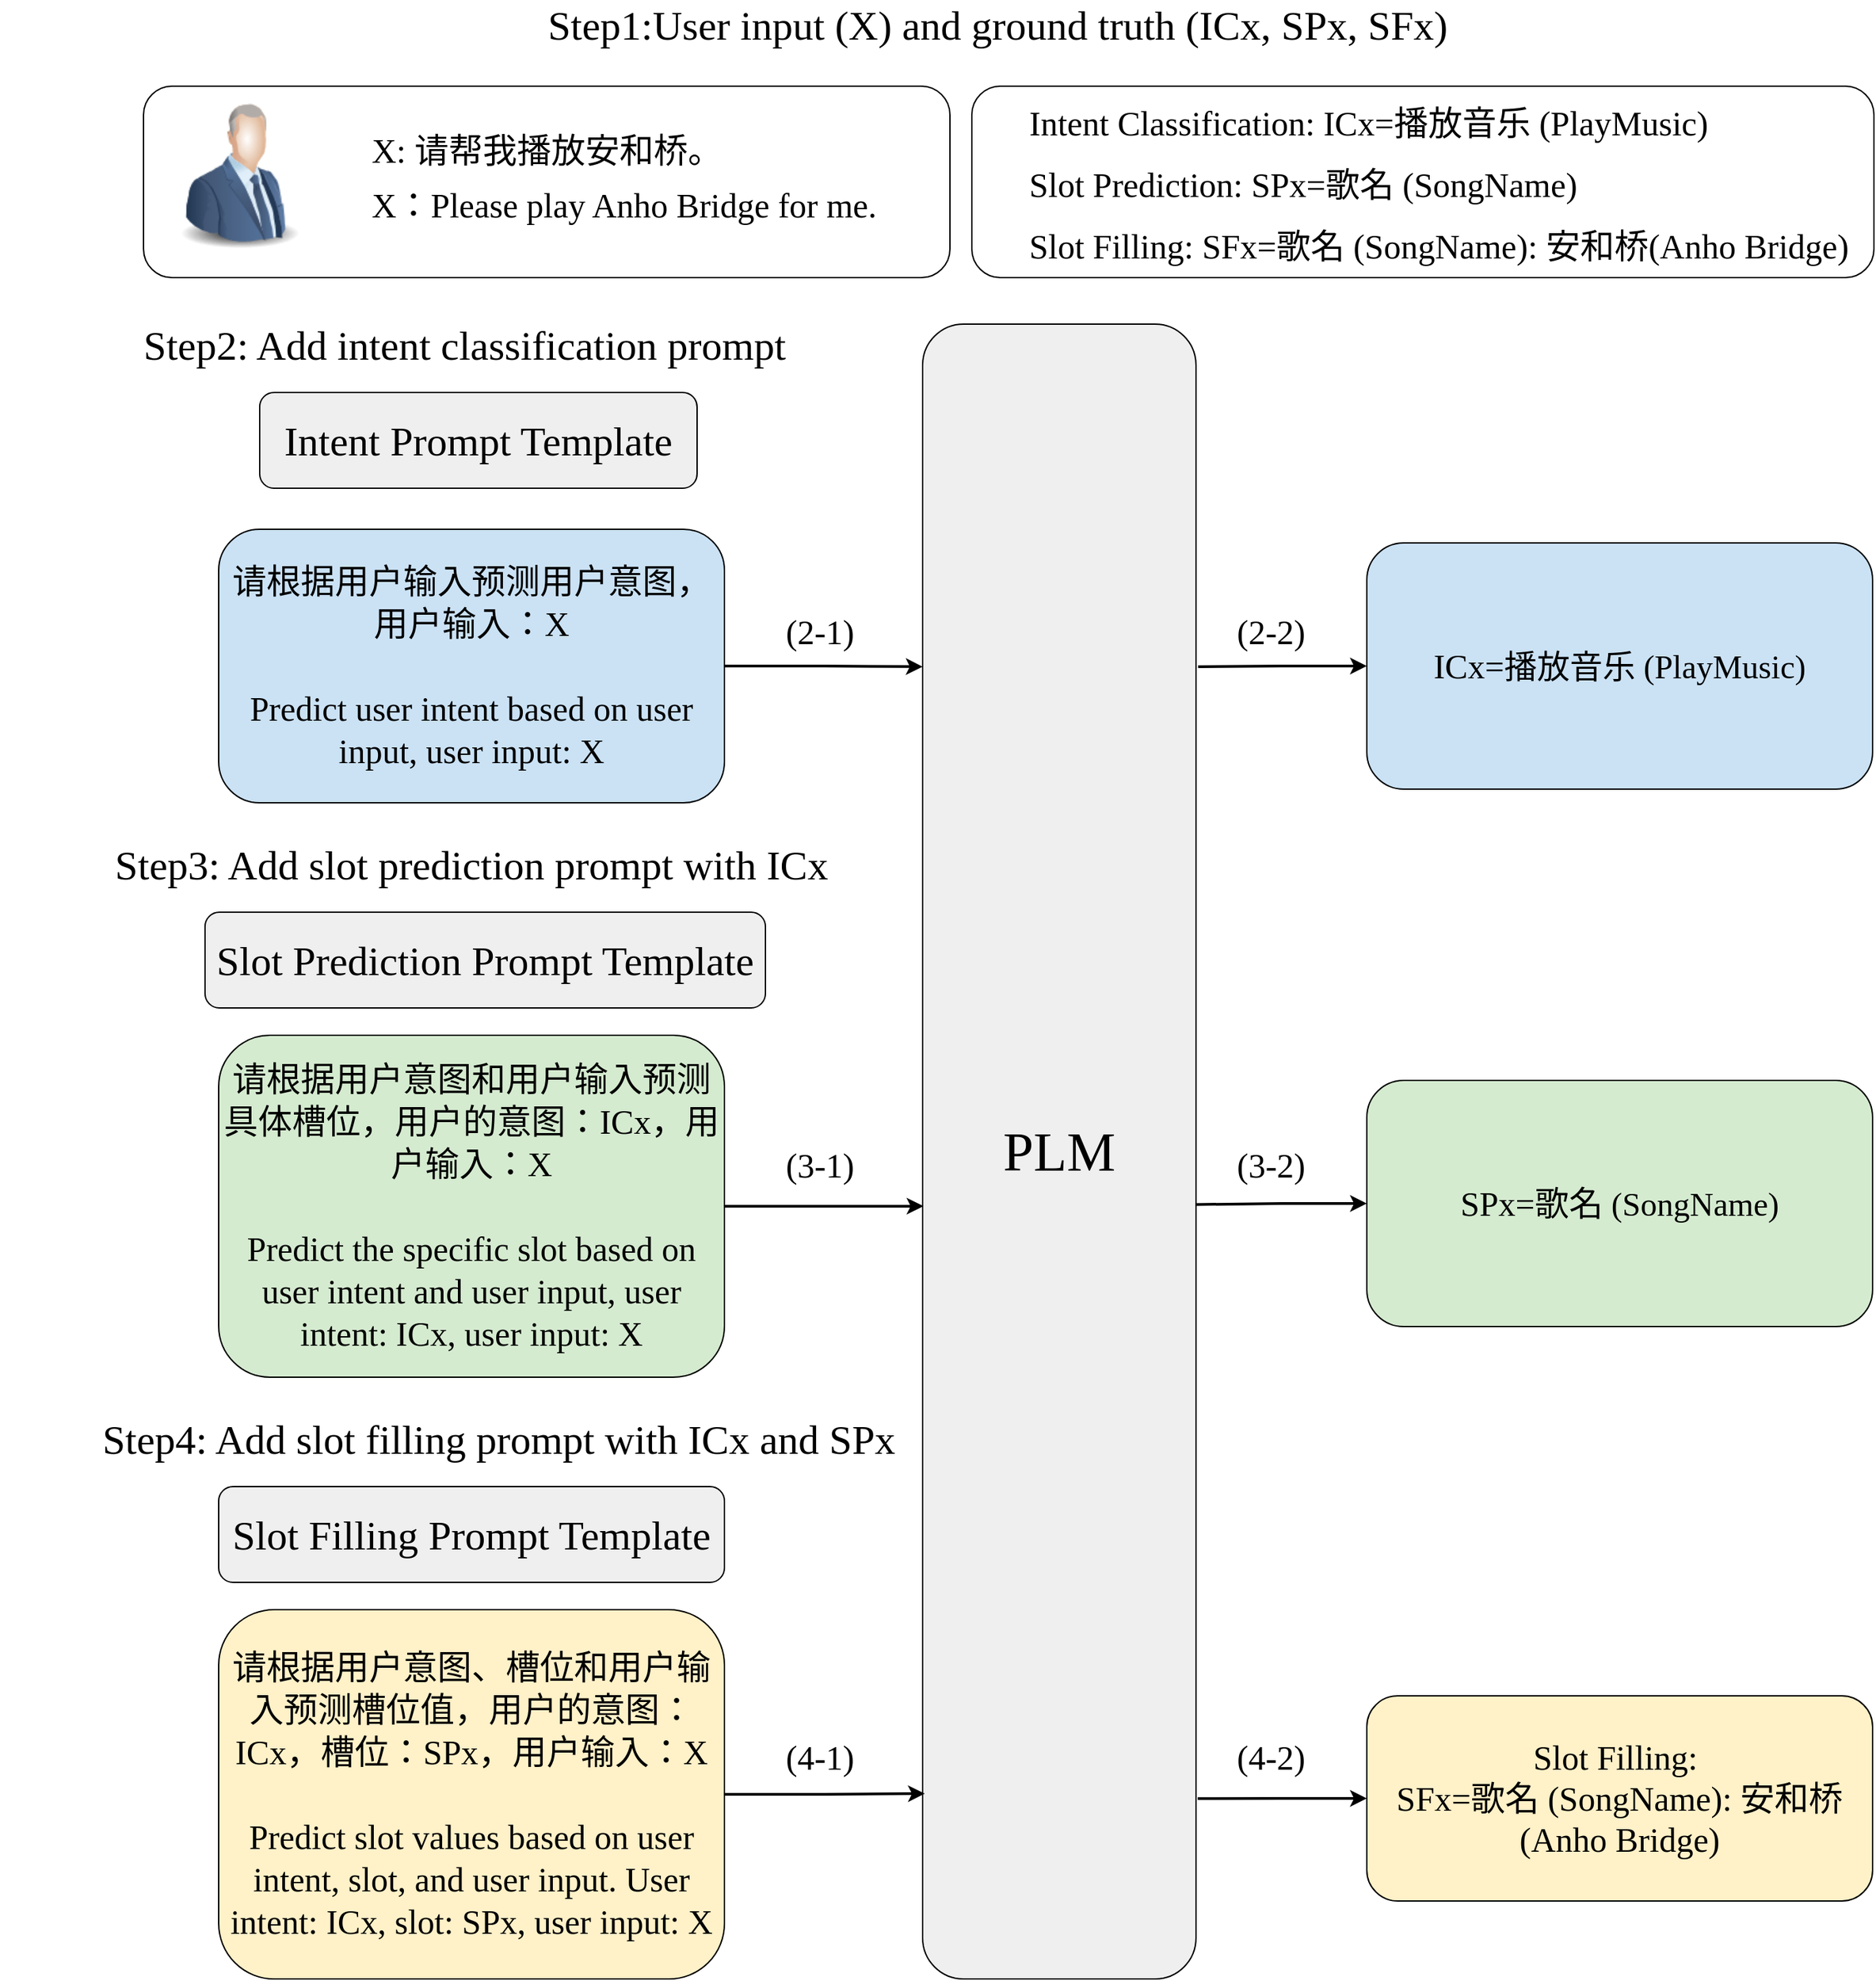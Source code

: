<mxfile version="26.0.4">
  <diagram name="第 1 页" id="zAd_wPdVps35s6MXC-Z_">
    <mxGraphModel dx="1793" dy="951" grid="1" gridSize="10" guides="1" tooltips="1" connect="1" arrows="1" fold="1" page="1" pageScale="1" pageWidth="827" pageHeight="1169" math="0" shadow="0">
      <root>
        <mxCell id="0" />
        <mxCell id="1" parent="0" />
        <mxCell id="LawNj0czzO5UbxQvlDM8-6" value="&lt;span style=&quot;font-size: 25px; text-align: left;&quot;&gt;&lt;font face=&quot;Times New Roman&quot;&gt;请根据用户输入预测用户意图，用户输入：X&lt;/font&gt;&lt;/span&gt;&lt;div&gt;&lt;span style=&quot;text-align: left;&quot;&gt;&lt;span style=&quot;font-size: 25px;&quot;&gt;&lt;font face=&quot;Times New Roman&quot;&gt;&lt;br&gt;&lt;/font&gt;&lt;/span&gt;&lt;/span&gt;&lt;/div&gt;&lt;div&gt;&lt;span style=&quot;text-align: left;&quot;&gt;&lt;span style=&quot;font-size: 25px;&quot;&gt;&lt;font face=&quot;Times New Roman&quot;&gt;Predict user intent based on user input, user input: X&lt;/font&gt;&lt;/span&gt;&lt;/span&gt;&lt;/div&gt;" style="rounded=1;whiteSpace=wrap;html=1;fillColor=light-dark(#cbe2f5, #ededed);" vertex="1" parent="1">
          <mxGeometry x="230" y="410" width="370" height="200" as="geometry" />
        </mxCell>
        <mxCell id="LawNj0czzO5UbxQvlDM8-1" value="&lt;font face=&quot;Times New Roman&quot; style=&quot;font-size: 30px;&quot;&gt;Step2: Add intent classification prompt&lt;/font&gt;" style="text;html=1;align=center;verticalAlign=middle;whiteSpace=wrap;rounded=0;" vertex="1" parent="1">
          <mxGeometry x="110" y="260" width="600" height="30" as="geometry" />
        </mxCell>
        <mxCell id="LawNj0czzO5UbxQvlDM8-3" value="&lt;font style=&quot;font-size: 30px;&quot; face=&quot;Times New Roman&quot;&gt;Intent Prompt Template&lt;/font&gt;" style="rounded=1;whiteSpace=wrap;html=1;fillColor=light-dark(#efefef, #ededed);" vertex="1" parent="1">
          <mxGeometry x="260" y="310" width="320" height="70" as="geometry" />
        </mxCell>
        <mxCell id="LawNj0czzO5UbxQvlDM8-4" value="&lt;font face=&quot;Times New Roman&quot; style=&quot;font-size: 30px;&quot;&gt;Slot Prediction Prompt Template&lt;/font&gt;" style="rounded=1;whiteSpace=wrap;html=1;fillColor=light-dark(#efefef, #ededed);" vertex="1" parent="1">
          <mxGeometry x="220" y="690" width="410" height="70" as="geometry" />
        </mxCell>
        <mxCell id="LawNj0czzO5UbxQvlDM8-5" value="&lt;font style=&quot;font-size: 30px;&quot; face=&quot;Times New Roman&quot;&gt;Slot Filling Prompt Template&lt;/font&gt;" style="rounded=1;whiteSpace=wrap;html=1;fillColor=light-dark(#efefef, #ededed);" vertex="1" parent="1">
          <mxGeometry x="230" y="1110" width="370" height="70" as="geometry" />
        </mxCell>
        <mxCell id="LawNj0czzO5UbxQvlDM8-10" value="&lt;font style=&quot;font-size: 40px;&quot; face=&quot;Times New Roman&quot;&gt;PLM&lt;/font&gt;" style="rounded=1;whiteSpace=wrap;html=1;fillColor=light-dark(#efefef, #ededed);" vertex="1" parent="1">
          <mxGeometry x="745" y="260" width="200" height="1210" as="geometry" />
        </mxCell>
        <mxCell id="LawNj0czzO5UbxQvlDM8-13" value="&lt;font face=&quot;Times New Roman&quot;&gt;&lt;span style=&quot;font-size: 25px; text-align: left;&quot;&gt;ICx=&lt;/span&gt;&lt;span style=&quot;font-size: 24px; text-align: left;&quot;&gt;播放音乐 (PlayMusic)&lt;/span&gt;&lt;/font&gt;" style="rounded=1;whiteSpace=wrap;html=1;fillColor=light-dark(#cbe2f5, #ededed);" vertex="1" parent="1">
          <mxGeometry x="1070" y="420" width="370" height="180" as="geometry" />
        </mxCell>
        <mxCell id="LawNj0czzO5UbxQvlDM8-15" value="&lt;span style=&quot;font-size: 25px; text-align: left;&quot;&gt;&lt;font face=&quot;Times New Roman&quot;&gt;请根据用户意图和用户输入预测具体槽位，用户的意图：ICx，用户输入：X&lt;/font&gt;&lt;/span&gt;&lt;div&gt;&lt;span style=&quot;text-align: left;&quot;&gt;&lt;span style=&quot;font-size: 25px;&quot;&gt;&lt;font face=&quot;Times New Roman&quot;&gt;&lt;br&gt;&lt;/font&gt;&lt;/span&gt;&lt;/span&gt;&lt;/div&gt;&lt;div&gt;&lt;span style=&quot;text-align: left;&quot;&gt;&lt;span style=&quot;font-size: 25px;&quot;&gt;&lt;font face=&quot;Times New Roman&quot;&gt;Predict the specific slot based on user intent and user input, user intent: ICx, user input: X&lt;/font&gt;&lt;/span&gt;&lt;/span&gt;&lt;/div&gt;" style="rounded=1;whiteSpace=wrap;html=1;fillColor=light-dark(#d5ebd0, #ededed);" vertex="1" parent="1">
          <mxGeometry x="230" y="780" width="370" height="250" as="geometry" />
        </mxCell>
        <mxCell id="LawNj0czzO5UbxQvlDM8-16" value="&lt;font face=&quot;Times New Roman&quot; style=&quot;font-size: 30px;&quot;&gt;Step3: Add slot prediction prompt with ICx&lt;/font&gt;" style="text;html=1;align=center;verticalAlign=middle;whiteSpace=wrap;rounded=0;" vertex="1" parent="1">
          <mxGeometry x="70" y="640" width="690" height="30" as="geometry" />
        </mxCell>
        <mxCell id="LawNj0czzO5UbxQvlDM8-18" value="&lt;font face=&quot;Times New Roman&quot; style=&quot;font-size: 30px;&quot;&gt;Step4: Add slot filling prompt with ICx and SPx&lt;/font&gt;" style="text;html=1;align=center;verticalAlign=middle;whiteSpace=wrap;rounded=0;" vertex="1" parent="1">
          <mxGeometry x="90" y="1060" width="690" height="30" as="geometry" />
        </mxCell>
        <mxCell id="LawNj0czzO5UbxQvlDM8-20" value="&lt;span style=&quot;font-size: 25px; text-align: left;&quot;&gt;&lt;font face=&quot;Times New Roman&quot;&gt;请根据用户意图、槽位和用户输入预测槽位值，用户的意图：ICx，槽位：SPx，用户输入：X&lt;/font&gt;&lt;/span&gt;&lt;div&gt;&lt;span style=&quot;text-align: left;&quot;&gt;&lt;span style=&quot;font-size: 25px;&quot;&gt;&lt;font face=&quot;Times New Roman&quot;&gt;&lt;br&gt;&lt;/font&gt;&lt;/span&gt;&lt;/span&gt;&lt;/div&gt;&lt;div&gt;&lt;span style=&quot;text-align: left;&quot;&gt;&lt;span style=&quot;font-size: 25px;&quot;&gt;&lt;font face=&quot;Times New Roman&quot;&gt;Predict slot values based on user intent, slot, and user input. User intent: ICx, slot: SPx, user input: X&lt;/font&gt;&lt;/span&gt;&lt;/span&gt;&lt;/div&gt;" style="rounded=1;whiteSpace=wrap;html=1;fillColor=light-dark(#fff1c8, #ededed);" vertex="1" parent="1">
          <mxGeometry x="230" y="1200" width="370" height="270" as="geometry" />
        </mxCell>
        <mxCell id="LawNj0czzO5UbxQvlDM8-21" value="&lt;font face=&quot;Times New Roman&quot;&gt;&lt;span style=&quot;font-size: 25px; text-align: left;&quot;&gt;SPx=歌名&lt;/span&gt;&lt;span style=&quot;font-size: 24px; text-align: left;&quot;&gt;&amp;nbsp;(SongName)&lt;/span&gt;&lt;/font&gt;" style="rounded=1;whiteSpace=wrap;html=1;fillColor=light-dark(#d5ebd0, #ededed);" vertex="1" parent="1">
          <mxGeometry x="1070" y="813" width="370" height="180" as="geometry" />
        </mxCell>
        <mxCell id="LawNj0czzO5UbxQvlDM8-25" value="&lt;font style=&quot;text-align: left; font-size: 25px;&quot; face=&quot;Times New Roman&quot;&gt;&lt;span style=&quot;text-align: center;&quot;&gt;Slot Filling:&amp;nbsp;&lt;/span&gt;&lt;/font&gt;&lt;div&gt;&lt;font face=&quot;Times New Roman&quot;&gt;&lt;font style=&quot;text-align: left; font-size: 25px;&quot;&gt;SFx=&lt;/font&gt;&lt;span style=&quot;text-align: left; font-size: 25px;&quot;&gt;歌名&amp;nbsp;(SongName):&amp;nbsp;&lt;/span&gt;&lt;font style=&quot;text-align: left; font-size: 25px;&quot;&gt;安和桥(Anho Bridge)&lt;/font&gt;&lt;/font&gt;&lt;/div&gt;" style="rounded=1;whiteSpace=wrap;html=1;fillColor=light-dark(#fff1c8, #ededed);" vertex="1" parent="1">
          <mxGeometry x="1070" y="1263" width="370" height="150" as="geometry" />
        </mxCell>
        <mxCell id="LawNj0czzO5UbxQvlDM8-28" style="edgeStyle=orthogonalEdgeStyle;rounded=0;orthogonalLoop=1;jettySize=auto;html=1;exitX=1;exitY=0.5;exitDx=0;exitDy=0;verticalAlign=middle;entryX=0.003;entryY=0.533;entryDx=0;entryDy=0;entryPerimeter=0;strokeWidth=2;" edge="1" parent="1" source="LawNj0czzO5UbxQvlDM8-15" target="LawNj0czzO5UbxQvlDM8-10">
          <mxGeometry relative="1" as="geometry">
            <mxPoint x="740" y="905" as="targetPoint" />
          </mxGeometry>
        </mxCell>
        <mxCell id="LawNj0czzO5UbxQvlDM8-29" style="edgeStyle=orthogonalEdgeStyle;rounded=0;orthogonalLoop=1;jettySize=auto;html=1;exitX=1;exitY=0.5;exitDx=0;exitDy=0;entryX=0;entryY=0.207;entryDx=0;entryDy=0;entryPerimeter=0;strokeWidth=2;" edge="1" parent="1" source="LawNj0czzO5UbxQvlDM8-6" target="LawNj0czzO5UbxQvlDM8-10">
          <mxGeometry relative="1" as="geometry" />
        </mxCell>
        <mxCell id="LawNj0czzO5UbxQvlDM8-30" style="edgeStyle=orthogonalEdgeStyle;rounded=0;orthogonalLoop=1;jettySize=auto;html=1;exitX=1;exitY=0.5;exitDx=0;exitDy=0;entryX=0.008;entryY=0.888;entryDx=0;entryDy=0;entryPerimeter=0;strokeWidth=2;" edge="1" parent="1" source="LawNj0czzO5UbxQvlDM8-20" target="LawNj0czzO5UbxQvlDM8-10">
          <mxGeometry relative="1" as="geometry" />
        </mxCell>
        <mxCell id="LawNj0czzO5UbxQvlDM8-31" style="edgeStyle=orthogonalEdgeStyle;rounded=0;orthogonalLoop=1;jettySize=auto;html=1;exitX=0;exitY=0.5;exitDx=0;exitDy=0;entryX=1.008;entryY=0.207;entryDx=0;entryDy=0;endArrow=none;endFill=0;startArrow=classic;startFill=1;entryPerimeter=0;strokeWidth=2;" edge="1" parent="1" source="LawNj0czzO5UbxQvlDM8-13" target="LawNj0czzO5UbxQvlDM8-10">
          <mxGeometry relative="1" as="geometry" />
        </mxCell>
        <mxCell id="LawNj0czzO5UbxQvlDM8-33" style="edgeStyle=orthogonalEdgeStyle;rounded=0;orthogonalLoop=1;jettySize=auto;html=1;entryX=1;entryY=0.513;entryDx=0;entryDy=0;entryPerimeter=0;startArrow=classic;startFill=1;endArrow=none;endFill=0;verticalAlign=middle;exitX=0;exitY=0.5;exitDx=0;exitDy=0;strokeWidth=2;" edge="1" parent="1" source="LawNj0czzO5UbxQvlDM8-21">
          <mxGeometry relative="1" as="geometry">
            <mxPoint x="1030" y="920" as="sourcePoint" />
            <mxPoint x="945.0" y="903.73" as="targetPoint" />
            <Array as="points">
              <mxPoint x="1008" y="903" />
            </Array>
          </mxGeometry>
        </mxCell>
        <mxCell id="LawNj0czzO5UbxQvlDM8-34" style="edgeStyle=orthogonalEdgeStyle;rounded=0;orthogonalLoop=1;jettySize=auto;html=1;entryX=1.006;entryY=0.891;entryDx=0;entryDy=0;entryPerimeter=0;startArrow=classic;startFill=1;endArrow=none;endFill=0;exitX=0;exitY=0.5;exitDx=0;exitDy=0;strokeWidth=2;" edge="1" parent="1" source="LawNj0czzO5UbxQvlDM8-25" target="LawNj0czzO5UbxQvlDM8-10">
          <mxGeometry relative="1" as="geometry">
            <mxPoint x="1040" y="1380" as="sourcePoint" />
            <mxPoint x="948.4" y="1337.44" as="targetPoint" />
            <Array as="points" />
          </mxGeometry>
        </mxCell>
        <mxCell id="LawNj0czzO5UbxQvlDM8-35" value="&lt;font style=&quot;font-size: 25px;&quot; face=&quot;Times New Roman&quot;&gt;(2-1)&lt;/font&gt;" style="text;html=1;align=center;verticalAlign=middle;whiteSpace=wrap;rounded=0;" vertex="1" parent="1">
          <mxGeometry x="640" y="470" width="60" height="30" as="geometry" />
        </mxCell>
        <mxCell id="LawNj0czzO5UbxQvlDM8-36" value="&lt;font style=&quot;font-size: 25px;&quot; face=&quot;Times New Roman&quot;&gt;(2-2)&lt;/font&gt;" style="text;html=1;align=center;verticalAlign=middle;whiteSpace=wrap;rounded=0;" vertex="1" parent="1">
          <mxGeometry x="970" y="470" width="60" height="30" as="geometry" />
        </mxCell>
        <mxCell id="LawNj0czzO5UbxQvlDM8-39" value="&lt;font style=&quot;font-size: 25px;&quot; face=&quot;Times New Roman&quot;&gt;(3-1)&lt;/font&gt;" style="text;html=1;align=center;verticalAlign=middle;whiteSpace=wrap;rounded=0;" vertex="1" parent="1">
          <mxGeometry x="640" y="860" width="60" height="30" as="geometry" />
        </mxCell>
        <mxCell id="LawNj0czzO5UbxQvlDM8-40" value="&lt;font style=&quot;font-size: 25px;&quot; face=&quot;Times New Roman&quot;&gt;(3-2)&lt;/font&gt;" style="text;html=1;align=center;verticalAlign=middle;whiteSpace=wrap;rounded=0;" vertex="1" parent="1">
          <mxGeometry x="970" y="860" width="60" height="30" as="geometry" />
        </mxCell>
        <mxCell id="LawNj0czzO5UbxQvlDM8-41" value="&lt;font style=&quot;font-size: 25px;&quot; face=&quot;Times New Roman&quot;&gt;(4-1)&lt;/font&gt;" style="text;html=1;align=center;verticalAlign=middle;whiteSpace=wrap;rounded=0;" vertex="1" parent="1">
          <mxGeometry x="640" y="1293" width="60" height="30" as="geometry" />
        </mxCell>
        <mxCell id="LawNj0czzO5UbxQvlDM8-42" value="&lt;font style=&quot;font-size: 25px;&quot; face=&quot;Times New Roman&quot;&gt;(4-2)&lt;/font&gt;" style="text;html=1;align=center;verticalAlign=middle;whiteSpace=wrap;rounded=0;" vertex="1" parent="1">
          <mxGeometry x="970" y="1293" width="60" height="30" as="geometry" />
        </mxCell>
        <mxCell id="LawNj0czzO5UbxQvlDM8-2" value="&lt;font face=&quot;Times New Roman&quot; style=&quot;font-size: 30px;&quot;&gt;Step1:User input (X) and ground truth (ICx, SPx, SFx)&lt;/font&gt;" style="text;html=1;align=center;verticalAlign=middle;whiteSpace=wrap;rounded=0;container=0;" vertex="1" parent="1">
          <mxGeometry x="360" y="26" width="880" height="30" as="geometry" />
        </mxCell>
        <mxCell id="LawNj0czzO5UbxQvlDM8-55" value="" style="group" vertex="1" connectable="0" parent="1">
          <mxGeometry x="175" y="86" width="590" height="140" as="geometry" />
        </mxCell>
        <mxCell id="m3Y7h9TqKD-D8q7Xrxun-1" value="" style="rounded=1;whiteSpace=wrap;html=1;movable=1;resizable=1;rotatable=1;deletable=1;editable=1;locked=0;connectable=1;container=0;" parent="LawNj0czzO5UbxQvlDM8-55" vertex="1">
          <mxGeometry width="590" height="140" as="geometry" />
        </mxCell>
        <mxCell id="m3Y7h9TqKD-D8q7Xrxun-2" value="" style="image;html=1;image=img/lib/clip_art/people/Suit_Man_Blue_128x128.png;container=0;" parent="LawNj0czzO5UbxQvlDM8-55" vertex="1">
          <mxGeometry y="10" width="140" height="110" as="geometry" />
        </mxCell>
        <mxCell id="m3Y7h9TqKD-D8q7Xrxun-3" value="&lt;font face=&quot;Times New Roman&quot; style=&quot;font-size: 25px;&quot;&gt;X: 请帮我播放安和桥。&lt;/font&gt;" style="text;html=1;align=left;verticalAlign=middle;whiteSpace=wrap;rounded=0;fontSize=30;container=0;" parent="LawNj0czzO5UbxQvlDM8-55" vertex="1">
          <mxGeometry x="165" y="30" width="380" height="30" as="geometry" />
        </mxCell>
        <mxCell id="m3Y7h9TqKD-D8q7Xrxun-8" value="&lt;font style=&quot;font-size: 25px;&quot; face=&quot;Times New Roman&quot;&gt;&lt;span style=&quot;&quot;&gt;&lt;font style=&quot;&quot;&gt;X：&lt;/font&gt;&lt;/span&gt;Please play Anho Bridge for me.&lt;/font&gt;" style="text;html=1;align=left;verticalAlign=middle;whiteSpace=wrap;rounded=0;fontSize=30;container=0;" parent="LawNj0czzO5UbxQvlDM8-55" vertex="1">
          <mxGeometry x="165" y="70" width="395" height="30" as="geometry" />
        </mxCell>
        <mxCell id="LawNj0czzO5UbxQvlDM8-58" value="" style="group" vertex="1" connectable="0" parent="1">
          <mxGeometry x="781" y="86" width="660" height="140" as="geometry" />
        </mxCell>
        <mxCell id="LawNj0czzO5UbxQvlDM8-47" value="" style="rounded=1;whiteSpace=wrap;html=1;movable=1;resizable=1;rotatable=1;deletable=1;editable=1;locked=0;connectable=1;container=0;" vertex="1" parent="LawNj0czzO5UbxQvlDM8-58">
          <mxGeometry width="660" height="140" as="geometry" />
        </mxCell>
        <mxCell id="LawNj0czzO5UbxQvlDM8-49" value="&lt;font style=&quot;font-size: 25px;&quot; face=&quot;Times New Roman&quot;&gt;&lt;span style=&quot;text-align: center;&quot;&gt;Intent Classification:&amp;nbsp;&lt;/span&gt;ICx=播放音乐 (PlayMusic)&lt;/font&gt;" style="text;html=1;align=left;verticalAlign=middle;whiteSpace=wrap;rounded=0;fontSize=30;container=0;" vertex="1" parent="LawNj0czzO5UbxQvlDM8-58">
          <mxGeometry x="40" y="10" width="580" height="30" as="geometry" />
        </mxCell>
        <mxCell id="LawNj0czzO5UbxQvlDM8-52" value="&lt;font style=&quot;font-size: 25px;&quot; face=&quot;Times New Roman&quot;&gt;&lt;span style=&quot;text-align: center;&quot;&gt;Slot Prediction:&amp;nbsp;&lt;/span&gt;SPx=歌名&amp;nbsp;(SongName)&lt;/font&gt;" style="text;html=1;align=left;verticalAlign=middle;whiteSpace=wrap;rounded=0;fontSize=30;container=0;" vertex="1" parent="LawNj0czzO5UbxQvlDM8-58">
          <mxGeometry x="40" y="55" width="550" height="30" as="geometry" />
        </mxCell>
        <mxCell id="LawNj0czzO5UbxQvlDM8-53" value="&lt;font style=&quot;font-size: 25px;&quot; face=&quot;Times New Roman&quot;&gt;&lt;span style=&quot;text-align: center;&quot;&gt;Slot Filling:&amp;nbsp;&lt;/span&gt;SFx=&lt;/font&gt;&lt;span style=&quot;font-family: &amp;quot;Times New Roman&amp;quot;; font-size: 25px;&quot;&gt;歌名&amp;nbsp;(SongName):&amp;nbsp;&lt;/span&gt;&lt;font style=&quot;font-size: 25px;&quot; face=&quot;Times New Roman&quot;&gt;安和桥(Anho Bridge)&lt;/font&gt;" style="text;html=1;align=left;verticalAlign=middle;whiteSpace=wrap;rounded=0;fontSize=30;container=0;" vertex="1" parent="LawNj0czzO5UbxQvlDM8-58">
          <mxGeometry x="40" y="100" width="620" height="30" as="geometry" />
        </mxCell>
      </root>
    </mxGraphModel>
  </diagram>
</mxfile>
